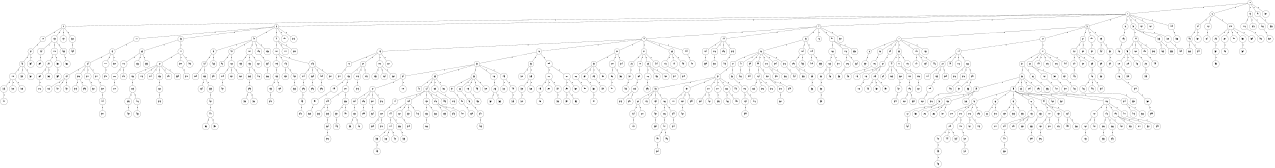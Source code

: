 graph G {
size="8.5,11;"
ratio = "expand;"
fixedsize="true;"
overlap="scale;"
node[shape=circle,width=.12,hight=.12,fontsize=12]
edge[fontsize=12]

0[label=" 0" color=black, pos="0.84366507,2.0587069!"];
1[label=" 1" color=black, pos="0.013192457,0.46628571!"];
2[label=" 2" color=black, pos="1.9146407,0.066700751!"];
3[label=" 3" color=black, pos="0.97174599,0.59409706!"];
4[label=" 4" color=black, pos="1.2425771,0.5585147!"];
5[label=" 5" color=black, pos="2.3456352,1.258212!"];
6[label=" 6" color=black, pos="2.0839118,0.13960197!"];
7[label=" 7" color=black, pos="1.5669026,1.7315076!"];
8[label=" 8" color=black, pos="0.80457196,2.8656176!"];
9[label=" 9" color=black, pos="0.020881406,1.136693!"];
10[label=" 10" color=black, pos="1.3346797,0.91737418!"];
11[label=" 11" color=black, pos="1.8001736,1.7730529!"];
12[label=" 12" color=black, pos="0.57222488,0.65233399!"];
13[label=" 13" color=black, pos="1.3522113,0.0054883794!"];
14[label=" 14" color=black, pos="0.78194161,2.9397997!"];
15[label=" 15" color=black, pos="2.9423037,0.75941185!"];
16[label=" 16" color=black, pos="1.4615219,0.56464009!"];
17[label=" 17" color=black, pos="1.9569328,1.4179254!"];
18[label=" 18" color=black, pos="2.9047269,0.59803823!"];
19[label=" 19" color=black, pos="0.84677087,1.7476511!"];
20[label=" 20" color=black, pos="0.70265872,0.33685579!"];
21[label=" 21" color=black, pos="0.31053107,2.4909931!"];
22[label=" 22" color=black, pos="1.4874345,2.4413169!"];
23[label=" 23" color=black, pos="2.1021002,0.1766139!"];
24[label=" 24" color=black, pos="1.8257582,0.046025331!"];
25[label=" 25" color=black, pos="0.44258709,2.0743036!"];
26[label=" 26" color=black, pos="1.7992504,1.0522144!"];
27[label=" 27" color=black, pos="1.0434329,0.065017008!"];
28[label=" 28" color=black, pos="1.1998507,2.8009617!"];
29[label=" 29" color=black, pos="2.744217,2.6028545!"];
30[label=" 30" color=black, pos="1.7227476,0.6613897!"];
31[label=" 31" color=black, pos="1.2449,2.3884698!"];
32[label=" 32" color=black, pos="2.5792576,0.85334928!"];
33[label=" 33" color=black, pos="2.8984459,2.3691586!"];
34[label=" 34" color=black, pos="2.5999946,1.3437176!"];
35[label=" 35" color=black, pos="0.22123866,0.3895192!"];
36[label=" 36" color=black, pos="2.8106074,0.93147113!"];
37[label=" 37" color=black, pos="0.48243567,0.78647583!"];
38[label=" 38" color=black, pos="1.5784969,2.0300311!"];
39[label=" 39" color=black, pos="2.2858691,1.8940552!"];
40[label=" 40" color=black, pos="2.8529961,1.8869714!"];
41[label=" 41" color=black, pos="1.6750573,2.4491384!"];
42[label=" 42" color=black, pos="1.6775031,1.9184795!"];
43[label=" 43" color=black, pos="1.2015906,1.3198311!"];
44[label=" 44" color=black, pos="1.4984796,2.5670223!"];
45[label=" 45" color=black, pos="1.7856278,0.18609856!"];
46[label=" 46" color=black, pos="2.8013636,0.18752169!"];
47[label=" 47" color=black, pos="1.6346306,1.9523595!"];
48[label=" 48" color=black, pos="1.8289814,1.2390687!"];
49[label=" 49" color=black, pos="2.0954609,1.7790907!"];
50[label=" 50" color=black, pos="1.481063,0.67170572!"];
51[label=" 51" color=black, pos="1.0055689,1.6948515!"];
52[label=" 52" color=black, pos="0.24283907,2.4849637!"];
53[label=" 53" color=black, pos="2.6153719,1.3925916!"];
54[label=" 54" color=black, pos="0.88719197,0.50396836!"];
55[label=" 55" color=black, pos="2.6616902,0.0094492626!"];
56[label=" 56" color=black, pos="0.29565871,2.9947103!"];
57[label=" 57" color=black, pos="2.9367251,2.1640836!"];
58[label=" 58" color=black, pos="0.47137118,2.1004417!"];
59[label=" 59" color=black, pos="2.8273261,0.98098858!"];
60[label=" 60" color=black, pos="0.057167068,2.0986321!"];
61[label=" 61" color=black, pos="1.1370146,2.0892746!"];
62[label=" 62" color=black, pos="0.071337038,1.5460292!"];
63[label=" 63" color=black, pos="2.0495708,2.2236989!"];
64[label=" 64" color=black, pos="1.8039964,0.7363491!"];
65[label=" 65" color=black, pos="0.9922102,0.15850963!"];
66[label=" 66" color=black, pos="0.73622193,1.9405215!"];
67[label=" 67" color=black, pos="1.0542446,1.6337132!"];
68[label=" 68" color=black, pos="0.38746238,0.78395067!"];
69[label=" 69" color=black, pos="1.223569,0.54868364!"];
70[label=" 70" color=black, pos="1.4664682,0.027933293!"];
71[label=" 71" color=black, pos="2.6501913,1.8612686!"];
72[label=" 72" color=black, pos="2.4700414,2.1949092!"];
73[label=" 73" color=black, pos="2.4980503,0.92583295!"];
74[label=" 74" color=black, pos="2.6123702,0.79782031!"];
75[label=" 75" color=black, pos="1.7878645,0.77802645!"];
76[label=" 76" color=black, pos="2.1638788,2.6998039!"];
77[label=" 77" color=black, pos="1.4352024,1.6823538!"];
78[label=" 78" color=black, pos="2.3432004,0.41770968!"];
79[label=" 79" color=black, pos="0.96191927,2.4475794!"];
80[label=" 80" color=black, pos="1.8765959,1.8942122!"];
81[label=" 81" color=black, pos="1.9959075,0.60891856!"];
82[label=" 82" color=black, pos="0.68639959,2.2748925!"];
83[label=" 83" color=black, pos="0.83827238,2.6495909!"];
84[label=" 84" color=black, pos="0.61489604,2.389599!"];
85[label=" 85" color=black, pos="2.5978823,1.9517691!"];
86[label=" 86" color=black, pos="1.7822399,0.9344743!"];
87[label=" 87" color=black, pos="2.648457,2.1761198!"];
88[label=" 88" color=black, pos="0.024542245,2.8996992!"];
89[label=" 89" color=black, pos="2.8903772,1.6287274!"];
90[label=" 90" color=black, pos="1.9153567,2.0510408!"];
91[label=" 91" color=black, pos="0.95653879,2.7557802!"];
92[label=" 92" color=black, pos="1.0500265,1.6215332!"];
93[label=" 93" color=black, pos="0.21733194,1.5889915!"];
94[label=" 94" color=black, pos="1.942781,1.7437309!"];
95[label=" 95" color=black, pos="2.9055195,2.116291!"];
96[label=" 96" color=black, pos="0.99018274,2.9505114!"];
97[label=" 97" color=black, pos="2.524608,1.4573367!"];
98[label=" 98" color=black, pos="0.48285867,2.1935937!"];
99[label=" 99" color=black, pos="0.20900928,0.010832282!"];
100[label=" 100" color=black, pos="1.0947531,2.9069447!"];
101[label=" 101" color=black, pos="0.20566783,1.3116568!"];
102[label=" 102" color=black, pos="1.019402,2.7396869!"];
103[label=" 103" color=black, pos="2.9752385,1.8549832!"];
104[label=" 104" color=black, pos="2.8719681,0.84598111!"];
105[label=" 105" color=black, pos="0.38473343,1.8365407!"];
106[label=" 106" color=black, pos="1.8116953,0.30698957!"];
107[label=" 107" color=black, pos="1.9795082,1.2797404!"];
108[label=" 108" color=black, pos="0.95018738,2.3863463!"];
109[label=" 109" color=black, pos="1.6826213,2.3043041!"];
110[label=" 110" color=black, pos="1.7533908,0.62694481!"];
111[label=" 111" color=black, pos="0.89996884,1.6940504!"];
112[label=" 112" color=black, pos="1.2874226,2.168513!"];
113[label=" 113" color=black, pos="2.8433494,0.53974817!"];
114[label=" 114" color=black, pos="0.035188002,2.6757493!"];
115[label=" 115" color=black, pos="1.1645596,2.0889575!"];
116[label=" 116" color=black, pos="0.14217488,2.2706022!"];
117[label=" 117" color=black, pos="2.1733069,1.5268195!"];
118[label=" 118" color=black, pos="2.6188972,2.6553269!"];
119[label=" 119" color=black, pos="0.63569234,2.290803!"];
120[label=" 120" color=black, pos="0.88940889,1.595271!"];
121[label=" 121" color=black, pos="0.46436957,2.3878029!"];
122[label=" 122" color=black, pos="1.9817569,1.5142538!"];
123[label=" 123" color=black, pos="1.019042,2.2610635!"];
124[label=" 124" color=black, pos="2.0785151,1.9860131!"];
125[label=" 125" color=black, pos="1.1065719,2.1785196!"];
126[label=" 126" color=black, pos="0.66659693,1.2443351!"];
127[label=" 127" color=black, pos="0.18322387,0.22540423!"];
128[label=" 128" color=black, pos="2.994454,1.805391!"];
129[label=" 129" color=black, pos="0.95569445,0.95838115!"];
130[label=" 130" color=black, pos="0.25674619,2.0837679!"];
131[label=" 131" color=black, pos="0.075846283,2.4370051!"];
132[label=" 132" color=black, pos="1.876497,1.4061834!"];
133[label=" 133" color=black, pos="1.9358508,1.7085379!"];
134[label=" 134" color=black, pos="1.4185495,0.90473697!"];
135[label=" 135" color=black, pos="0.48801108,1.6744061!"];
136[label=" 136" color=black, pos="1.9508165,2.9412887!"];
137[label=" 137" color=black, pos="2.6729911,2.8439623!"];
138[label=" 138" color=black, pos="0.37230476,0.20552545!"];
139[label=" 139" color=black, pos="1.2725615,1.6025124!"];
140[label=" 140" color=black, pos="2.0655487,0.13212729!"];
141[label=" 141" color=black, pos="1.5933988,1.6038472!"];
142[label=" 142" color=black, pos="0.79353819,1.6137217!"];
143[label=" 143" color=black, pos="0.63872533,0.76401436!"];
144[label=" 144" color=black, pos="0.76792499,0.49605269!"];
145[label=" 145" color=black, pos="1.6049728,1.3706533!"];
146[label=" 146" color=black, pos="0.26774513,0.4254286!"];
147[label=" 147" color=black, pos="0.21870932,2.6893651!"];
148[label=" 148" color=black, pos="1.0366369,0.28565748!"];
149[label=" 149" color=black, pos="2.6621576,2.641984!"];
150[label=" 150" color=black, pos="0.39808877,1.737245!"];
151[label=" 151" color=black, pos="1.5438335,0.62635588!"];
152[label=" 152" color=black, pos="2.2065624,0.75267461!"];
153[label=" 153" color=black, pos="0.46242355,0.78881276!"];
154[label=" 154" color=black, pos="2.6995067,0.2704753!"];
155[label=" 155" color=black, pos="0.24218241,2.202474!"];
156[label=" 156" color=black, pos="0.78133275,1.9088549!"];
157[label=" 157" color=black, pos="1.3776362,0.89918604!"];
158[label=" 158" color=black, pos="2.8065446,1.812539!"];
159[label=" 159" color=black, pos="0.13769043,1.6621367!"];
160[label=" 160" color=black, pos="0.56130347,1.155788!"];
161[label=" 161" color=black, pos="1.5381392,2.7538957!"];
162[label=" 162" color=black, pos="0.15884214,1.155862!"];
163[label=" 163" color=black, pos="0.98421137,1.6798438!"];
164[label=" 164" color=black, pos="1.8464675,2.2090344!"];
165[label=" 165" color=black, pos="2.1395376,0.99982863!"];
166[label=" 166" color=black, pos="2.7446515,0.29646039!"];
167[label=" 167" color=black, pos="0.25126255,0.22659476!"];
168[label=" 168" color=black, pos="1.3734084,2.836293!"];
169[label=" 169" color=black, pos="0.32698356,2.1491936!"];
170[label=" 170" color=black, pos="2.6145597,2.8868503!"];
171[label=" 171" color=black, pos="2.6633916,2.3643152!"];
172[label=" 172" color=black, pos="2.1553928,0.73396284!"];
173[label=" 173" color=black, pos="2.6815701,1.2410127!"];
174[label=" 174" color=black, pos="0.54615912,1.3085635!"];
175[label=" 175" color=black, pos="2.4960702,0.60998768!"];
176[label=" 176" color=black, pos="2.917541,2.7810262!"];
177[label=" 177" color=black, pos="0.036469454,1.7303503!"];
178[label=" 178" color=black, pos="0.2352753,1.2498003!"];
179[label=" 179" color=black, pos="0.18389463,2.408526!"];
180[label=" 180" color=black, pos="0.18746508,2.6342179!"];
181[label=" 181" color=black, pos="0.87628032,1.2952567!"];
182[label=" 182" color=black, pos="1.4127036,0.2198611!"];
183[label=" 183" color=black, pos="2.1389785,1.7782523!"];
184[label=" 184" color=black, pos="0.2761295,0.30104413!"];
185[label=" 185" color=black, pos="0.4894982,0.96362814!"];
186[label=" 186" color=black, pos="1.648595,0.62344038!"];
187[label=" 187" color=black, pos="1.8275439,0.17177705!"];
188[label=" 188" color=black, pos="0.17445524,2.8840441!"];
189[label=" 189" color=black, pos="2.6812254,1.473175!"];
190[label=" 190" color=black, pos="0.78312102,2.0027028!"];
191[label=" 191" color=black, pos="1.5228849,0.97861903!"];
192[label=" 192" color=black, pos="2.3402336,1.1116133!"];
193[label=" 193" color=black, pos="1.3110576,2.5545052!"];
194[label=" 194" color=black, pos="2.2886699,2.7921422!"];
195[label=" 195" color=black, pos="1.209912,2.1312227!"];
196[label=" 196" color=black, pos="0.7699142,0.43510281!"];
197[label=" 197" color=black, pos="2.1945676,0.54506868!"];
198[label=" 198" color=black, pos="1.6013139,2.8997881!"];
199[label=" 199" color=black, pos="2.3287266,2.9232132!"];
200[label=" 200" color=black, pos="2.1580703,1.4986919!"];
201[label=" 201" color=black, pos="2.110068,0.42878053!"];
202[label=" 202" color=black, pos="2.2311428,2.5149516!"];
203[label=" 203" color=black, pos="2.1848421,2.825422!"];
204[label=" 204" color=black, pos="1.6614411,2.4058959!"];
205[label=" 205" color=black, pos="1.1688026,1.8336974!"];
206[label=" 206" color=black, pos="2.4987361,0.89431533!"];
207[label=" 207" color=black, pos="2.6118927,1.4964228!"];
208[label=" 208" color=black, pos="0.85235503,2.2390909!"];
209[label=" 209" color=black, pos="1.0483118,2.3611609!"];
210[label=" 210" color=black, pos="2.8887942,0.72050927!"];
211[label=" 211" color=black, pos="1.5222869,1.0283925!"];
212[label=" 212" color=black, pos="0.8064561,0.039736755!"];
213[label=" 213" color=black, pos="2.385253,0.74537529!"];
214[label=" 214" color=black, pos="2.6069197,2.7114517!"];
215[label=" 215" color=black, pos="1.4572191,1.9887753!"];
216[label=" 216" color=black, pos="1.2029891,2.2719972!"];
217[label=" 217" color=black, pos="1.8957377,0.53075531!"];
218[label=" 218" color=black, pos="2.5092706,0.85816812!"];
219[label=" 219" color=black, pos="1.7971959,1.2152854!"];
220[label=" 220" color=black, pos="2.320849,0.5789107!"];
221[label=" 221" color=black, pos="0.12845634,1.5900911!"];
222[label=" 222" color=black, pos="1.9639766,2.9541883!"];
223[label=" 223" color=black, pos="1.5094172,1.7307699!"];
224[label=" 224" color=black, pos="0.17082986,0.96370704!"];
225[label=" 225" color=black, pos="1.6359251,2.8510994!"];
226[label=" 226" color=black, pos="0.74572692,1.1767532!"];
227[label=" 227" color=black, pos="0.59582812,2.1465747!"];
228[label=" 228" color=black, pos="0.64706081,2.6227792!"];
229[label=" 229" color=black, pos="0.04977141,2.5108932!"];
230[label=" 230" color=black, pos="0.51441301,2.4349437!"];
231[label=" 231" color=black, pos="0.40804511,0.73623642!"];
232[label=" 232" color=black, pos="2.1684807,0.64544249!"];
233[label=" 233" color=black, pos="2.1944058,1.9496015!"];
234[label=" 234" color=black, pos="2.2058094,0.4830555!"];
235[label=" 235" color=black, pos="1.5183933,2.7183146!"];
236[label=" 236" color=black, pos="2.3551157,1.9409713!"];
237[label=" 237" color=black, pos="1.5539641,1.4186351!"];
238[label=" 238" color=black, pos="1.9169459,1.0922073!"];
239[label=" 239" color=black, pos="1.0192925,1.903866!"];
240[label=" 240" color=black, pos="0.52838715,0.99217896!"];
241[label=" 241" color=black, pos="1.0458503,1.6629257!"];
242[label=" 242" color=black, pos="1.0681352,0.053297177!"];
243[label=" 243" color=black, pos="2.7756114,0.7519826!"];
244[label=" 244" color=black, pos="2.1127056,1.5356142!"];
245[label=" 245" color=black, pos="1.1448183,0.73504679!"];
246[label=" 246" color=black, pos="0.80782807,1.3867552!"];
247[label=" 247" color=black, pos="1.6556978,2.0148937!"];
248[label=" 248" color=black, pos="2.8399297,1.9068779!"];
249[label=" 249" color=black, pos="2.9488531,2.1374397!"];
250[label=" 250" color=black, pos="2.7157847,2.6035168!"];
251[label=" 251" color=black, pos="2.9623487,2.6221232!"];
252[label=" 252" color=black, pos="2.0484533,0.74172403!"];
253[label=" 253" color=black, pos="2.1119866,2.2550357!"];
254[label=" 254" color=black, pos="2.3040249,0.74693522!"];
255[label=" 255" color=black, pos="1.9324121,2.1438075!"];
256[label=" 256" color=black, pos="0.7689015,1.6581218!"];
257[label=" 257" color=black, pos="2.6204889,1.7347429!"];
258[label=" 258" color=black, pos="0.98629838,1.8276698!"];
259[label=" 259" color=black, pos="1.6937591,2.0237014!"];
260[label=" 260" color=black, pos="0.60753047,1.9354839!"];
261[label=" 261" color=black, pos="1.2421962,0.63933181!"];
262[label=" 262" color=black, pos="1.8323106,1.5059437!"];
263[label=" 263" color=black, pos="1.1480959,1.5370645!"];
264[label=" 264" color=black, pos="1.7004366,2.634752!"];
265[label=" 265" color=black, pos="2.9907478,2.6571993!"];
266[label=" 266" color=black, pos="2.7077546,1.9256933!"];
267[label=" 267" color=black, pos="1.9346622,1.143726!"];
268[label=" 268" color=black, pos="2.7148201,2.2617097!"];
269[label=" 269" color=black, pos="2.2697294,2.5032374!"];
270[label=" 270" color=black, pos="0.28730858,0.86676271!"];
271[label=" 271" color=black, pos="0.65893239,1.3524019!"];
272[label=" 272" color=black, pos="0.59901354,2.6802946!"];
273[label=" 273" color=black, pos="1.3566489,2.5668076!"];
274[label=" 274" color=black, pos="0.82236297,1.4659172!"];
275[label=" 275" color=black, pos="1.4418955,2.2992178!"];
276[label=" 276" color=black, pos="1.688853,2.1137319!"];
277[label=" 277" color=black, pos="2.4619691,0.060622395!"];
278[label=" 278" color=black, pos="0.62615038,2.1846821!"];
279[label=" 279" color=black, pos="1.3312123,0.64445181!"];
280[label=" 280" color=black, pos="1.524238,0.51998723!"];
281[label=" 281" color=black, pos="2.6622403,1.9452904!"];
282[label=" 282" color=black, pos="0.57929564,2.2416284!"];
283[label=" 283" color=black, pos="1.0208507,1.1779067!"];
284[label=" 284" color=black, pos="0.10177371,1.668286!"];
285[label=" 285" color=black, pos="0.9086078,0.31302041!"];
286[label=" 286" color=black, pos="1.6562935,1.819841!"];
287[label=" 287" color=black, pos="0.034786609,0.91773173!"];
288[label=" 288" color=black, pos="1.7890392,1.4399115!"];
289[label=" 289" color=black, pos="2.5245138,0.93588279!"];
290[label=" 290" color=black, pos="1.7964095,2.1250005!"];
291[label=" 291" color=black, pos="0.71835742,2.5269638!"];
292[label=" 292" color=black, pos="0.59454578,1.3838739!"];
293[label=" 293" color=black, pos="1.9241583,1.0379118!"];
294[label=" 294" color=black, pos="1.1945969,1.5679577!"];
295[label=" 295" color=black, pos="0.32204548,1.7884081!"];
296[label=" 296" color=black, pos="1.9234084,0.56236418!"];
297[label=" 297" color=black, pos="0.61352154,0.55173157!"];
298[label=" 298" color=black, pos="0.67575819,1.2271912!"];
299[label=" 299" color=black, pos="2.9796393,2.2142467!"];
300[label=" 300" color=black, pos="2.9494049,2.0773387!"];
301[label=" 301" color=black, pos="0.29501494,0.45401507!"];
302[label=" 302" color=black, pos="2.9730032,1.7189953!"];
303[label=" 303" color=black, pos="1.5076622,2.4061333!"];
304[label=" 304" color=black, pos="2.735723,0.87899282!"];
305[label=" 305" color=black, pos="2.4667445,2.7591755!"];
306[label=" 306" color=black, pos="1.1074565,2.5366183!"];
307[label=" 307" color=black, pos="1.7405218,0.66128094!"];
308[label=" 308" color=black, pos="0.34898561,0.56348987!"];
309[label=" 309" color=black, pos="2.8538701,0.13361234!"];
310[label=" 310" color=black, pos="0.039477732,0.12192189!"];
311[label=" 311" color=black, pos="2.360011,2.9782106!"];
312[label=" 312" color=black, pos="1.4965527,2.4449784!"];
313[label=" 313" color=black, pos="0.28792784,1.1057998!"];
314[label=" 314" color=black, pos="2.1905207,2.4824802!"];
315[label=" 315" color=black, pos="1.393283,0.62096913!"];
316[label=" 316" color=black, pos="1.8823807,0.38626919!"];
317[label=" 317" color=black, pos="0.20196395,1.5631241!"];
318[label=" 318" color=black, pos="2.3724891,0.78858165!"];
319[label=" 319" color=black, pos="2.2131012,2.828234!"];
320[label=" 320" color=black, pos="2.6239957,2.672951!"];
321[label=" 321" color=black, pos="2.4773664,2.3073079!"];
322[label=" 322" color=black, pos="0.42116885,1.5989296!"];
323[label=" 323" color=black, pos="0.93354915,0.55672053!"];
324[label=" 324" color=black, pos="0.40435772,1.5521807!"];
325[label=" 325" color=black, pos="2.4628713,2.8477633!"];
326[label=" 326" color=black, pos="2.8003507,1.5678605!"];
327[label=" 327" color=black, pos="0.40313728,2.7231057!"];
328[label=" 328" color=black, pos="1.6693069,0.93905656!"];
329[label=" 329" color=black, pos="1.1748075,0.81456042!"];
330[label=" 330" color=black, pos="0.036152513,0.4104282!"];
331[label=" 331" color=black, pos="1.6333887,0.78563154!"];
332[label=" 332" color=black, pos="2.9101384,2.6440681!"];
333[label=" 333" color=black, pos="2.453117,0.20837008!"];
334[label=" 334" color=black, pos="0.12817645,1.2669195!"];
335[label=" 335" color=black, pos="2.172325,1.5584467!"];
336[label=" 336" color=black, pos="0.38608184,2.9883052!"];
337[label=" 337" color=black, pos="2.7438677,1.1568656!"];
338[label=" 338" color=black, pos="0.21635565,0.74972193!"];
339[label=" 339" color=black, pos="2.5344426,0.88749081!"];
340[label=" 340" color=black, pos="0.8731657,0.8175907!"];
341[label=" 341" color=black, pos="1.0233904,2.5797503!"];
342[label=" 342" color=black, pos="2.8021913,0.68288053!"];
343[label=" 343" color=black, pos="2.8366949,1.8161483!"];
344[label=" 344" color=black, pos="2.7388305,1.7836661!"];
345[label=" 345" color=black, pos="0.60731919,2.2627186!"];
346[label=" 346" color=black, pos="1.5078256,2.6734192!"];
347[label=" 347" color=black, pos="2.547794,0.48684911!"];
348[label=" 348" color=black, pos="0.092468928,0.74724231!"];
349[label=" 349" color=black, pos="2.3304006,1.2674261!"];
350[label=" 350" color=black, pos="0.17366241,2.1071083!"];
351[label=" 351" color=black, pos="2.1916339,2.2331341!"];
352[label=" 352" color=black, pos="1.7277101,0.41316274!"];
353[label=" 353" color=black, pos="2.957332,1.1587042!"];
354[label=" 354" color=black, pos="2.6883218,1.5074256!"];
355[label=" 355" color=black, pos="2.3930334,0.65707538!"];
356[label=" 356" color=black, pos="0.29871455,2.6013616!"];
357[label=" 357" color=black, pos="0.73131032,1.7617071!"];
358[label=" 358" color=black, pos="0.81909433,2.9153301!"];
359[label=" 359" color=black, pos="1.792072,1.9411927!"];
360[label=" 360" color=black, pos="0.16526447,1.8548114!"];
361[label=" 361" color=black, pos="1.0302367,0.58775395!"];
362[label=" 362" color=black, pos="0.84563895,0.95467422!"];
363[label=" 363" color=black, pos="1.0894543,2.7241746!"];
364[label=" 364" color=black, pos="2.0160673,1.017284!"];
365[label=" 365" color=black, pos="0.19432394,2.6523503!"];
366[label=" 366" color=black, pos="1.6478065,2.0241465!"];
367[label=" 367" color=black, pos="2.7161447,1.9596606!"];
368[label=" 368" color=black, pos="1.3196946,1.0040056!"];
369[label=" 369" color=black, pos="0.82798765,0.068489782!"];
370[label=" 370" color=black, pos="2.6869391,2.9122989!"];
371[label=" 371" color=black, pos="2.6349136,0.16456224!"];
372[label=" 372" color=black, pos="1.9620098,2.3983585!"];
373[label=" 373" color=black, pos="1.9608374,0.16975203!"];
374[label=" 374" color=black, pos="2.6183893,0.048522384!"];
375[label=" 375" color=black, pos="0.15923771,2.215943!"];
376[label=" 376" color=black, pos="1.8226551,1.8288636!"];
377[label=" 377" color=black, pos="0.8117081,0.32426931!"];
378[label=" 378" color=black, pos="0.92051737,1.2750406!"];
379[label=" 379" color=black, pos="2.8730418,1.2064119!"];
380[label=" 380" color=black, pos="0.62144906,0.9913854!"];
381[label=" 381" color=black, pos="2.6554792,2.1909303!"];
382[label=" 382" color=black, pos="0.35503597,0.60840245!"];
383[label=" 383" color=black, pos="0.2476357,2.993206!"];
384[label=" 384" color=black, pos="1.0442941,0.72093349!"];
385[label=" 385" color=black, pos="0.71942293,0.35464937!"];
386[label=" 386" color=black, pos="2.281771,1.1953713!"];
387[label=" 387" color=black, pos="2.0692927,1.9898645!"];
388[label=" 388" color=black, pos="1.0065536,2.2730282!"];
389[label=" 389" color=black, pos="1.1423874,0.93590131!"];
390[label=" 390" color=black, pos="2.7034112,1.011697!"];
391[label=" 391" color=black, pos="2.3686493,2.0213377!"];
392[label=" 392" color=black, pos="1.8269725,1.2689455!"];
393[label=" 393" color=black, pos="0.78747398,0.18633576!"];
394[label=" 394" color=black, pos="2.2532848,0.2240579!"];
395[label=" 395" color=black, pos="1.7834902,2.0133193!"];
396[label=" 396" color=black, pos="2.1951723,2.4520765!"];
397[label=" 397" color=black, pos="1.7503061,0.834983!"];
398[label=" 398" color=black, pos="0.93228161,2.4047642!"];
399[label=" 399" color=black, pos="1.851583,2.7138742!"];
400[label=" 400" color=black, pos="0.16837307,2.224951!"];
401[label=" 401" color=black, pos="1.6064147,1.0250921!"];
402[label=" 402" color=black, pos="1.7929938,2.1822771!"];
403[label=" 403" color=black, pos="2.4630724,0.36652773!"];
404[label=" 404" color=black, pos="1.4819439,0.99580439!"];
405[label=" 405" color=black, pos="2.2065821,0.68596728!"];
406[label=" 406" color=black, pos="0.67746739,1.4397946!"];
407[label=" 407" color=black, pos="2.5168334,2.2076059!"];
408[label=" 408" color=black, pos="0.13648858,1.6410535!"];
409[label=" 409" color=black, pos="2.8438436,2.6026028!"];
410[label=" 410" color=black, pos="1.9152955,0.21332131!"];
411[label=" 411" color=black, pos="2.9804762,0.03661262!"];
412[label=" 412" color=black, pos="1.3984533,2.6946702!"];
413[label=" 413" color=black, pos="1.8632044,2.7438992!"];
414[label=" 414" color=black, pos="0.47136892,0.069722143!"];
415[label=" 415" color=black, pos="0.33736266,0.67340874!"];
416[label=" 416" color=black, pos="0.70988484,2.2167545!"];
417[label=" 417" color=black, pos="0.9806078,0.19056574!"];
418[label=" 418" color=black, pos="1.6042371,1.2742712!"];
419[label=" 419" color=black, pos="0.9837361,0.047133472!"];
420[label=" 420" color=black, pos="2.3433009,0.98722489!"];
421[label=" 421" color=black, pos="0.12244108,2.7471771!"];
422[label=" 422" color=black, pos="0.91481794,0.58201231!"];
423[label=" 423" color=black, pos="1.0942272,1.7260318!"];
424[label=" 424" color=black, pos="0.56988329,1.3578404!"];
425[label=" 425" color=black, pos="0.76214357,2.4463944!"];
426[label=" 426" color=black, pos="1.9522932,0.95109396!"];
427[label=" 427" color=black, pos="2.0315495,0.31821875!"];
428[label=" 428" color=black, pos="2.7400311,0.58135569!"];
429[label=" 429" color=black, pos="0.036567743,0.45628216!"];
430[label=" 430" color=black, pos="2.1454319,0.20356627!"];
431[label=" 431" color=black, pos="2.2937155,2.0437712!"];
432[label=" 432" color=black, pos="1.8723844,2.4140899!"];
433[label=" 433" color=black, pos="1.9500178,2.0009086!"];
434[label=" 434" color=black, pos="2.58115,2.8383404!"];
435[label=" 435" color=black, pos="0.95023003,2.98755!"];
436[label=" 436" color=black, pos="1.4620028,2.5527333!"];
437[label=" 437" color=black, pos="2.8974384,1.4499562!"];
438[label=" 438" color=black, pos="1.0473099,1.2825295!"];
439[label=" 439" color=black, pos="2.5831206,2.2046242!"];
440[label=" 440" color=black, pos="0.72791231,0.090032963!"];
441[label=" 441" color=black, pos="2.4791984,0.58024118!"];
442[label=" 442" color=black, pos="2.0429442,2.6730479!"];
443[label=" 443" color=black, pos="2.5751407,2.6834353!"];
444[label=" 444" color=black, pos="1.2295035,1.5357139!"];
445[label=" 445" color=black, pos="1.245184,1.1698123!"];
446[label=" 446" color=black, pos="1.6391926,0.63351931!"];
447[label=" 447" color=black, pos="1.7786424,2.6778181!"];
448[label=" 448" color=black, pos="2.4568576,1.1844849!"];
449[label=" 449" color=black, pos="1.8587927,2.9964045!"];
450[label=" 450" color=black, pos="1.1833076,0.89491111!"];
451[label=" 451" color=black, pos="0.3300503,0.79559169!"];
452[label=" 452" color=black, pos="1.8145151,0.68649578!"];
453[label=" 453" color=black, pos="1.3169757,0.352193!"];
454[label=" 454" color=black, pos="2.3086498,2.1784814!"];
455[label=" 455" color=black, pos="1.8238558,2.593847!"];
456[label=" 456" color=black, pos="1.6241505,1.2167695!"];
457[label=" 457" color=black, pos="1.5430579,1.3846801!"];
458[label=" 458" color=black, pos="2.8826263,2.4848137!"];
459[label=" 459" color=black, pos="2.8579376,2.7722305!"];
460[label=" 460" color=black, pos="2.611711,0.73215177!"];
461[label=" 461" color=black, pos="0.31503431,2.8848551!"];
462[label=" 462" color=black, pos="1.0700571,1.7109763!"];
463[label=" 463" color=black, pos="0.91963597,2.1746264!"];
464[label=" 464" color=black, pos="0.083155104,0.026729704!"];
465[label=" 465" color=black, pos="0.60456983,1.3525784!"];
466[label=" 466" color=black, pos="2.6910009,2.6998728!"];
467[label=" 467" color=black, pos="2.1177976,0.22139123!"];
468[label=" 468" color=black, pos="0.93082958,1.6581954!"];
469[label=" 469" color=black, pos="1.0378878,1.869548!"];
470[label=" 470" color=black, pos="2.606387,0.0018577804!"];
471[label=" 471" color=black, pos="2.8853476,1.0698095!"];
472[label=" 472" color=black, pos="2.56788,1.5947157!"];
473[label=" 473" color=black, pos="2.5079489,2.659646!"];
474[label=" 474" color=black, pos="1.7846863,1.7478884!"];
475[label=" 475" color=black, pos="1.8316222,0.63199252!"];
476[label=" 476" color=black, pos="2.9228226,0.008315641!"];
477[label=" 477" color=black, pos="2.8332384,1.0686553!"];
478[label=" 478" color=black, pos="0.45838795,2.9656483!"];
479[label=" 479" color=black, pos="0.2469972,1.3122382!"];
480[label=" 480" color=black, pos="1.131997,1.9873271!"];
481[label=" 481" color=black, pos="2.854248,1.8388957!"];
482[label=" 482" color=black, pos="0.0064919861,2.5414182!"];
483[label=" 483" color=black, pos="1.5560637,0.60056591!"];
484[label=" 484" color=black, pos="2.4635986,1.4395967!"];
485[label=" 485" color=black, pos="1.4867452,1.7364625!"];
486[label=" 486" color=black, pos="0.57876504,0.28886868!"];
487[label=" 487" color=black, pos="0.7375686,0.64063947!"];
488[label=" 488" color=black, pos="2.5080608,1.5095114!"];
489[label=" 489" color=black, pos="1.2749397,1.0012432!"];
490[label=" 490" color=black, pos="0.93519127,1.1195458!"];
491[label=" 491" color=black, pos="2.7160721,2.9701414!"];
492[label=" 492" color=black, pos="1.3289933,2.4765078!"];
493[label=" 493" color=black, pos="2.9179901,1.7608716!"];
494[label=" 494" color=black, pos="1.915081,0.32251739!"];
495[label=" 495" color=black, pos="1.6508472,1.5222152!"];
496[label=" 496" color=black, pos="2.5911234,0.52121692!"];
497[label=" 497" color=black, pos="2.3801338,2.1474948!"];
498[label=" 498" color=black, pos="2.0651215,2.8065801!"];
499[label=" 499" color=black, pos="0.98715234,2.9608643!"];
500[label=" 500" color=black, pos="1.1864595,2.1318841!"];
501[label=" 501" color=black, pos="2.6503423,0.60120477!"];
502[label=" 502" color=black, pos="2.942496,0.21807293!"];
503[label=" 503" color=black, pos="0.88687903,0.75225128!"];
504[label=" 504" color=black, pos="2.7720147,0.34406555!"];
505[label=" 505" color=black, pos="1.7959283,2.4674736!"];
506[label=" 506" color=black, pos="0.75860093,0.64224329!"];
507[label=" 507" color=black, pos="0.050775036,0.061898908!"];
508[label=" 508" color=black, pos="0.040479568,2.3416842!"];
509[label=" 509" color=black, pos="2.0865387,2.2562451!"];
510[label=" 510" color=black, pos="1.8666111,1.622378!"];
511[label=" 511" color=black, pos="1.2146062,1.2314926!"];
512[label=" 512" color=black, pos="1.6480975,0.13876944!"];
513[label=" 513" color=black, pos="1.0671185,1.3050755!"];
514[label=" 514" color=black, pos="0.88029664,0.57147267!"];
515[label=" 515" color=black, pos="2.5504263,0.16830623!"];
516[label=" 516" color=black, pos="1.8271546,0.28172774!"];
517[label=" 517" color=black, pos="0.45287934,2.9427281!"];
518[label=" 518" color=black, pos="2.0122909,2.0729806!"];
519[label=" 519" color=black, pos="1.9397354,2.2135181!"];
520[label=" 520" color=black, pos="1.8800313,0.031858597!"];
521[label=" 521" color=black, pos="1.9585305,0.77286917!"];
522[label=" 522" color=black, pos="2.2842529,1.7698988!"];
523[label=" 523" color=black, pos="0.97771342,2.4255851!"];
524[label=" 524" color=black, pos="0.44819546,2.7185614!"];
525[label=" 525" color=black, pos="1.2452858,1.2205652!"];
526[label=" 526" color=black, pos="1.2263956,1.4844738!"];
527[label=" 527" color=black, pos="0.598019,0.75396376!"];
528[label=" 528" color=black, pos="1.0502794,0.42520008!"];
529[label=" 529" color=black, pos="1.1227565,2.8476371!"];
530[label=" 530" color=black, pos="0.5424111,0.24168861!"];
531[label=" 531" color=black, pos="1.555741,2.3249925!"];
532[label=" 532" color=black, pos="2.3745866,0.90501126!"];
533[label=" 533" color=black, pos="2.7048434,0.87744912!"];
534[label=" 534" color=black, pos="1.4191223,1.0973699!"];
535[label=" 535" color=black, pos="2.0599149,1.4951916!"];
536[label=" 536" color=black, pos="0.63715598,1.1190042!"];
537[label=" 537" color=black, pos="2.118461,0.16692182!"];
538[label=" 538" color=black, pos="0.58417721,0.18099657!"];
539[label=" 539" color=black, pos="2.0758842,1.1438547!"];
540[label=" 540" color=black, pos="2.549543,0.070343249!"];
541[label=" 541" color=black, pos="2.1744424,1.1856253!"];
542[label=" 542" color=black, pos="0.30971532,0.6107061!"];
543[label=" 543" color=black, pos="0.13432881,2.4798244!"];
544[label=" 544" color=black, pos="0.026289433,1.5313972!"];
545[label=" 545" color=black, pos="1.5654699,2.8056224!"];
546[label=" 546" color=black, pos="0.10692949,2.2895653!"];
547[label=" 547" color=black, pos="2.4926081,0.63328453!"];
548[label=" 548" color=black, pos="0.48228595,2.2965376!"];
549[label=" 549" color=black, pos="2.6514201,1.2502932!"];
550[label=" 550" color=black, pos="1.7651581,0.33076565!"];
551[label=" 551" color=black, pos="1.966897,0.67097169!"];
552[label=" 552" color=black, pos="1.4094187,0.13793681!"];
553[label=" 553" color=black, pos="1.900688,2.1245358!"];
554[label=" 554" color=black, pos="0.93017827,1.1904312!"];
555[label=" 555" color=black, pos="2.8475211,1.4649376!"];
556[label=" 556" color=black, pos="2.5273435,2.9865355!"];
557[label=" 557" color=black, pos="0.24363803,2.1398991!"];
558[label=" 558" color=black, pos="1.0978279,2.908283!"];
559[label=" 559" color=black, pos="2.2812548,2.0579113!"];
560[label=" 560" color=black, pos="2.7816236,0.6655622!"];
561[label=" 561" color=black, pos="2.1394073,0.68992912!"];
562[label=" 562" color=black, pos="1.2041991,1.492372!"];
563[label=" 563" color=black, pos="0.70407598,2.3815273!"];
564[label=" 564" color=black, pos="1.7187847,2.4101831!"];
565[label=" 565" color=black, pos="0.60489146,0.97121889!"];
566[label=" 566" color=black, pos="2.0207469,2.7674442!"];
567[label=" 567" color=black, pos="2.4587566,0.99267524!"];
568[label=" 568" color=black, pos="0.021203611,2.9226919!"];
569[label=" 569" color=black, pos="1.4483354,1.2301966!"];
570[label=" 570" color=black, pos="0.49298132,2.7042548!"];
571[label=" 571" color=black, pos="2.6798782,2.4284768!"];
572[label=" 572" color=black, pos="0.45384494,2.3610857!"];
573[label=" 573" color=black, pos="2.388742,0.76145576!"];
574[label=" 574" color=black, pos="0.21180653,2.7114905!"];
575[label=" 575" color=black, pos="1.3542555,1.9109434!"];
576[label=" 576" color=black, pos="1.3624032,0.53607007!"];
577[label=" 577" color=black, pos="2.4462564,0.46327318!"];
578[label=" 578" color=black, pos="2.4888352,0.13629502!"];
579[label=" 579" color=black, pos="1.2533101,2.5673764!"];
580[label=" 580" color=black, pos="2.4034316,0.76589142!"];
581[label=" 581" color=black, pos="0.26076672,1.2016624!"];
582[label=" 582" color=black, pos="0.056247161,2.1431364!"];
583[label=" 583" color=black, pos="2.6173188,0.78596177!"];
584[label=" 584" color=black, pos="1.8877152,1.7904607!"];
585[label=" 585" color=black, pos="2.0882985,2.2732093!"];
586[label=" 586" color=black, pos="2.4212618,0.74584719!"];
587[label=" 587" color=black, pos="2.9742761,1.3817269!"];
588[label=" 588" color=black, pos="1.2416857,1.1698813!"];
589[label=" 589" color=black, pos="1.6749655,2.9750257!"];
590[label=" 590" color=black, pos="2.2846967,2.1417153!"];
591[label=" 591" color=black, pos="0.17224194,2.8817375!"];
592[label=" 592" color=black, pos="0.24970894,1.3939288!"];
593[label=" 593" color=black, pos="2.925932,1.9151412!"];
594[label=" 594" color=black, pos="0.076642502,1.0217657!"];
595[label=" 595" color=black, pos="1.9742119,0.4286264!"];
596[label=" 596" color=black, pos="1.5511109,1.7183501!"];
597[label=" 597" color=black, pos="0.9700515,0.95728907!"];
598[label=" 598" color=black, pos="1.8115378,1.1567637!"];
599[label=" 599" color=black, pos="2.0266815,0.043736911!"];
0--1[label="1"]
0--6[label="1"]
0--13[label="1"]
0--91[label="1"]
0--327[label="1"]
1--2[label="1"]
1--3[label="1"]
1--4[label="1"]
1--5[label="1"]
1--16[label="1"]
1--30[label="1"]
1--137[label="1"]
1--187[label="1"]
1--419[label="1"]
2--10[label="1"]
2--132[label="1"]
2--157[label="1"]
2--362[label="1"]
3--11[label="1"]
3--36[label="1"]
3--40[label="1"]
3--47[label="1"]
3--191[label="1"]
3--313[label="1"]
4--9[label="1"]
4--19[label="1"]
4--25[label="1"]
4--76[label="1"]
4--97[label="1"]
4--527[label="1"]
5--7[label="1"]
5--12[label="1"]
5--67[label="1"]
5--197[label="1"]
5--205[label="1"]
6--24[label="1"]
6--161[label="1"]
6--240[label="1"]
7--8[label="1"]
7--28[label="1"]
7--29[label="1"]
7--33[label="1"]
7--140[label="1"]
7--163[label="1"]
8--557[label="1"]
9--15[label="1"]
9--18[label="1"]
9--20[label="1"]
9--21[label="1"]
9--63[label="1"]
9--194[label="1"]
10--37[label="1"]
11--75[label="1"]
12--14[label="1"]
12--17[label="1"]
13--116[label="1"]
13--373[label="1"]
13--486[label="1"]
14--22[label="1"]
14--49[label="1"]
14--118[label="1"]
14--266[label="1"]
15--72[label="1"]
15--80[label="1"]
15--102[label="1"]
15--227[label="1"]
16--193[label="1"]
17--31[label="1"]
17--82[label="1"]
17--149[label="1"]
17--203[label="1"]
17--208[label="1"]
17--404[label="1"]
18--32[label="1"]
18--58[label="1"]
18--109[label="1"]
19--124[label="1"]
19--216[label="1"]
19--296[label="1"]
19--315[label="1"]
20--52[label="1"]
20--207[label="1"]
20--314[label="1"]
21--23[label="1"]
21--70[label="1"]
21--85[label="1"]
21--424[label="1"]
22--114[label="1"]
22--135[label="1"]
22--309[label="1"]
23--371[label="1"]
24--95[label="1"]
24--587[label="1"]
25--26[label="1"]
25--104[label="1"]
25--119[label="1"]
26--27[label="1"]
26--41[label="1"]
26--59[label="1"]
26--99[label="1"]
26--212[label="1"]
26--304[label="1"]
26--318[label="1"]
27--51[label="1"]
27--56[label="1"]
28--108[label="1"]
29--60[label="1"]
30--79[label="1"]
30--383[label="1"]
30--387[label="1"]
31--38[label="1"]
31--86[label="1"]
32--34[label="1"]
32--35[label="1"]
32--53[label="1"]
32--188[label="1"]
32--195[label="1"]
33--44[label="1"]
33--71[label="1"]
33--175[label="1"]
34--87[label="1"]
34--100[label="1"]
35--42[label="1"]
35--64[label="1"]
35--165[label="1"]
35--516[label="1"]
36--65[label="1"]
36--77[label="1"]
37--43[label="1"]
37--354[label="1"]
38--39[label="1"]
38--45[label="1"]
38--83[label="1"]
38--204[label="1"]
38--295[label="1"]
39--50[label="1"]
39--138[label="1"]
39--326[label="1"]
40--48[label="1"]
40--92[label="1"]
40--107[label="1"]
40--198[label="1"]
40--258[label="1"]
41--436[label="1"]
43--110[label="1"]
43--554[label="1"]
43--561[label="1"]
44--69[label="1"]
44--285[label="1"]
44--360[label="1"]
45--46[label="1"]
45--68[label="1"]
45--73[label="1"]
45--78[label="1"]
45--94[label="1"]
45--462[label="1"]
45--567[label="1"]
46--270[label="1"]
46--272[label="1"]
46--278[label="1"]
46--293[label="1"]
47--101[label="1"]
47--177[label="1"]
47--322[label="1"]
48--54[label="1"]
48--463[label="1"]
50--61[label="1"]
50--532[label="1"]
51--55[label="1"]
51--151[label="1"]
51--211[label="1"]
51--217[label="1"]
51--288[label="1"]
51--442[label="1"]
52--128[label="1"]
52--237[label="1"]
52--245[label="1"]
52--420[label="1"]
53--57[label="1"]
53--66[label="1"]
53--103[label="1"]
53--493[label="1"]
53--500[label="1"]
54--209[label="1"]
54--233[label="1"]
55--62[label="1"]
55--115[label="1"]
55--139[label="1"]
55--186[label="1"]
56--106[label="1"]
57--90[label="1"]
58--301[label="1"]
58--345[label="1"]
59--294[label="1"]
60--146[label="1"]
60--160[label="1"]
60--289[label="1"]
61--464[label="1"]
62--134[label="1"]
62--221[label="1"]
63--113[label="1"]
63--141[label="1"]
63--492[label="1"]
64--74[label="1"]
64--129[label="1"]
64--150[label="1"]
64--248[label="1"]
64--495[label="1"]
65--172[label="1"]
65--236[label="1"]
65--353[label="1"]
66--96[label="1"]
67--131[label="1"]
67--321[label="1"]
68--88[label="1"]
68--512[label="1"]
70--189[label="1"]
71--122[label="1"]
71--228[label="1"]
72--577[label="1"]
73--250[label="1"]
73--523[label="1"]
73--525[label="1"]
74--220[label="1"]
75--84[label="1"]
75--111[label="1"]
75--520[label="1"]
77--81[label="1"]
77--300[label="1"]
77--403[label="1"]
78--125[label="1"]
78--265[label="1"]
79--93[label="1"]
79--180[label="1"]
79--190[label="1"]
79--503[label="1"]
80--156[label="1"]
80--213[label="1"]
80--215[label="1"]
81--136[label="1"]
81--173[label="1"]
81--214[label="1"]
81--256[label="1"]
81--291[label="1"]
81--539[label="1"]
82--181[label="1"]
82--302[label="1"]
83--126[label="1"]
84--89[label="1"]
84--308[label="1"]
84--311[label="1"]
84--317[label="1"]
85--178[label="1"]
85--456[label="1"]
85--480[label="1"]
86--556[label="1"]
87--224[label="1"]
87--298[label="1"]
87--307[label="1"]
87--576[label="1"]
89--123[label="1"]
89--427[label="1"]
89--451[label="1"]
90--239[label="1"]
91--533[label="1"]
92--98[label="1"]
92--182[label="1"]
93--120[label="1"]
93--229[label="1"]
93--488[label="1"]
94--117[label="1"]
94--152[label="1"]
94--284[label="1"]
95--363[label="1"]
95--544[label="1"]
96--341[label="1"]
97--168[label="1"]
97--176[label="1"]
97--358[label="1"]
98--597[label="1"]
99--164[label="1"]
99--230[label="1"]
101--105[label="1"]
101--143[label="1"]
101--243[label="1"]
102--235[label="1"]
102--264[label="1"]
102--382[label="1"]
103--458[label="1"]
104--292[label="1"]
104--453[label="1"]
105--133[label="1"]
106--169[label="1"]
106--476[label="1"]
107--155[label="1"]
107--158[label="1"]
107--261[label="1"]
108--450[label="1"]
109--112[label="1"]
109--121[label="1"]
110--346[label="1"]
110--502[label="1"]
110--513[label="1"]
111--540[label="1"]
112--145[label="1"]
112--200[label="1"]
112--347[label="1"]
113--319[label="1"]
116--406[label="1"]
117--130[label="1"]
117--370[label="1"]
119--479[label="1"]
119--555[label="1"]
120--166[label="1"]
120--392[label="1"]
121--290[label="1"]
121--560[label="1"]
122--196[label="1"]
124--359[label="1"]
125--244[label="1"]
125--297[label="1"]
125--330[label="1"]
126--127[label="1"]
126--148[label="1"]
126--192[label="1"]
126--471[label="1"]
127--162[label="1"]
127--421[label="1"]
128--400[label="1"]
129--144[label="1"]
129--267[label="1"]
129--331[label="1"]
129--413[label="1"]
130--506[label="1"]
131--247[label="1"]
131--310[label="1"]
131--389[label="1"]
132--154[label="1"]
132--170[label="1"]
132--433[label="1"]
133--153[label="1"]
133--159[label="1"]
134--142[label="1"]
135--179[label="1"]
136--225[label="1"]
138--218[label="1"]
138--268[label="1"]
138--377[label="1"]
139--452[label="1"]
140--147[label="1"]
140--254[label="1"]
140--446[label="1"]
143--252[label="1"]
143--432[label="1"]
144--174[label="1"]
144--336[label="1"]
145--402[label="1"]
148--328[label="1"]
148--366[label="1"]
148--422[label="1"]
150--238[label="1"]
150--368[label="1"]
151--171[label="1"]
151--222[label="1"]
151--594[label="1"]
152--273[label="1"]
153--342[label="1"]
154--259[label="1"]
156--199[label="1"]
156--201[label="1"]
158--385[label="1"]
158--478[label="1"]
160--167[label="1"]
161--184[label="1"]
162--185[label="1"]
164--283[label="1"]
164--306[label="1"]
164--376[label="1"]
165--275[label="1"]
166--379[label="1"]
168--183[label="1"]
168--571[label="1"]
169--399[label="1"]
170--241[label="1"]
170--352[label="1"]
172--202[label="1"]
172--242[label="1"]
174--355[label="1"]
174--388[label="1"]
174--437[label="1"]
176--206[label="1"]
176--364[label="1"]
178--593[label="1"]
179--260[label="1"]
180--251[label="1"]
181--472[label="1"]
182--219[label="1"]
182--231[label="1"]
182--282[label="1"]
183--361[label="1"]
183--438[label="1"]
186--226[label="1"]
186--344[label="1"]
188--263[label="1"]
189--223[label="1"]
190--449[label="1"]
192--253[label="1"]
192--271[label="1"]
192--551[label="1"]
193--460[label="1"]
194--401[label="1"]
195--367[label="1"]
195--440[label="1"]
196--280[label="1"]
196--339[label="1"]
197--517[label="1"]
198--334[label="1"]
199--494[label="1"]
201--249[label="1"]
201--338[label="1"]
202--210[label="1"]
205--434[label="1"]
205--537[label="1"]
206--558[label="1"]
207--408[label="1"]
207--526[label="1"]
208--257[label="1"]
211--324[label="1"]
211--461[label="1"]
212--390[label="1"]
212--586[label="1"]
213--573[label="1"]
216--522[label="1"]
217--505[label="1"]
219--457[label="1"]
220--329[label="1"]
220--572[label="1"]
222--482[label="1"]
223--375[label="1"]
223--391[label="1"]
224--232[label="1"]
225--305[label="1"]
225--416[label="1"]
226--417[label="1"]
228--281[label="1"]
230--312[label="1"]
230--349[label="1"]
232--396[label="1"]
232--481[label="1"]
233--234[label="1"]
233--335[label="1"]
237--332[label="1"]
238--286[label="1"]
240--246[label="1"]
240--287[label="1"]
240--410[label="1"]
240--552[label="1"]
240--569[label="1"]
241--269[label="1"]
241--303[label="1"]
243--274[label="1"]
243--369[label="1"]
243--409[label="1"]
243--507[label="1"]
244--447[label="1"]
245--340[label="1"]
246--357[label="1"]
247--443[label="1"]
248--255[label="1"]
248--343[label="1"]
248--407[label="1"]
249--323[label="1"]
249--325[label="1"]
250--277[label="1"]
251--393[label="1"]
256--262[label="1"]
257--428[label="1"]
262--575[label="1"]
263--337[label="1"]
263--585[label="1"]
265--365[label="1"]
266--316[label="1"]
266--378[label="1"]
266--397[label="1"]
267--519[label="1"]
269--276[label="1"]
272--279[label="1"]
272--470[label="1"]
274--398[label="1"]
278--467[label="1"]
278--475[label="1"]
279--412[label="1"]
279--444[label="1"]
279--534[label="1"]
284--499[label="1"]
284--568[label="1"]
287--448[label="1"]
288--466[label="1"]
288--490[label="1"]
289--484[label="1"]
289--531[label="1"]
289--591[label="1"]
290--394[label="1"]
290--435[label="1"]
292--333[label="1"]
292--348[label="1"]
295--374[label="1"]
298--299[label="1"]
300--570[label="1"]
302--510[label="1"]
305--430[label="1"]
307--564[label="1"]
308--515[label="1"]
308--595[label="1"]
311--581[label="1"]
312--381[label="1"]
315--415[label="1"]
317--320[label="1"]
318--454[label="1"]
320--414[label="1"]
321--529[label="1"]
325--384[label="1"]
328--538[label="1"]
332--474[label="1"]
334--386[label="1"]
335--431[label="1"]
336--535[label="1"]
338--351[label="1"]
338--497[label="1"]
341--425[label="1"]
344--574[label="1"]
345--350[label="1"]
345--528[label="1"]
346--477[label="1"]
347--546[label="1"]
348--356[label="1"]
350--372[label="1"]
351--445[label="1"]
352--559[label="1"]
355--489[label="1"]
357--455[label="1"]
360--487[label="1"]
361--582[label="1"]
362--459[label="1"]
365--509[label="1"]
366--545[label="1"]
369--596[label="1"]
371--423[label="1"]
374--473[label="1"]
374--588[label="1"]
378--405[label="1"]
379--380[label="1"]
380--599[label="1"]
383--485[label="1"]
383--553[label="1"]
384--508[label="1"]
385--395[label="1"]
387--429[label="1"]
389--418[label="1"]
395--548[label="1"]
395--578[label="1"]
397--511[label="1"]
397--563[label="1"]
398--469[label="1"]
408--411[label="1"]
409--598[label="1"]
412--439[label="1"]
414--501[label="1"]
416--465[label="1"]
417--491[label="1"]
417--496[label="1"]
418--426[label="1"]
418--498[label="1"]
418--524[label="1"]
419--536[label="1"]
424--514[label="1"]
431--441[label="1"]
432--583[label="1"]
433--566[label="1"]
439--468[label="1"]
440--543[label="1"]
441--483[label="1"]
441--590[label="1"]
447--530[label="1"]
452--589[label="1"]
469--542[label="1"]
470--521[label="1"]
471--549[label="1"]
472--550[label="1"]
486--580[label="1"]
487--579[label="1"]
491--504[label="1"]
494--565[label="1"]
511--518[label="1"]
521--541[label="1"]
529--562[label="1"]
537--547[label="1"]
552--584[label="1"]
582--592[label="1"]

}

